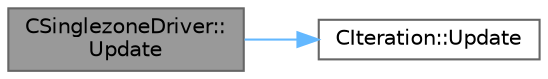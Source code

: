 digraph "CSinglezoneDriver::Update"
{
 // LATEX_PDF_SIZE
  bgcolor="transparent";
  edge [fontname=Helvetica,fontsize=10,labelfontname=Helvetica,labelfontsize=10];
  node [fontname=Helvetica,fontsize=10,shape=box,height=0.2,width=0.4];
  rankdir="LR";
  Node1 [id="Node000001",label="CSinglezoneDriver::\lUpdate",height=0.2,width=0.4,color="gray40", fillcolor="grey60", style="filled", fontcolor="black",tooltip="Update the dual-time solution within multiple zones."];
  Node1 -> Node2 [id="edge1_Node000001_Node000002",color="steelblue1",style="solid",tooltip=" "];
  Node2 [id="Node000002",label="CIteration::Update",height=0.2,width=0.4,color="grey40", fillcolor="white", style="filled",URL="$classCIteration.html#a260de149dc3e6e94868fc5153f19d747",tooltip="A virtual member."];
}
